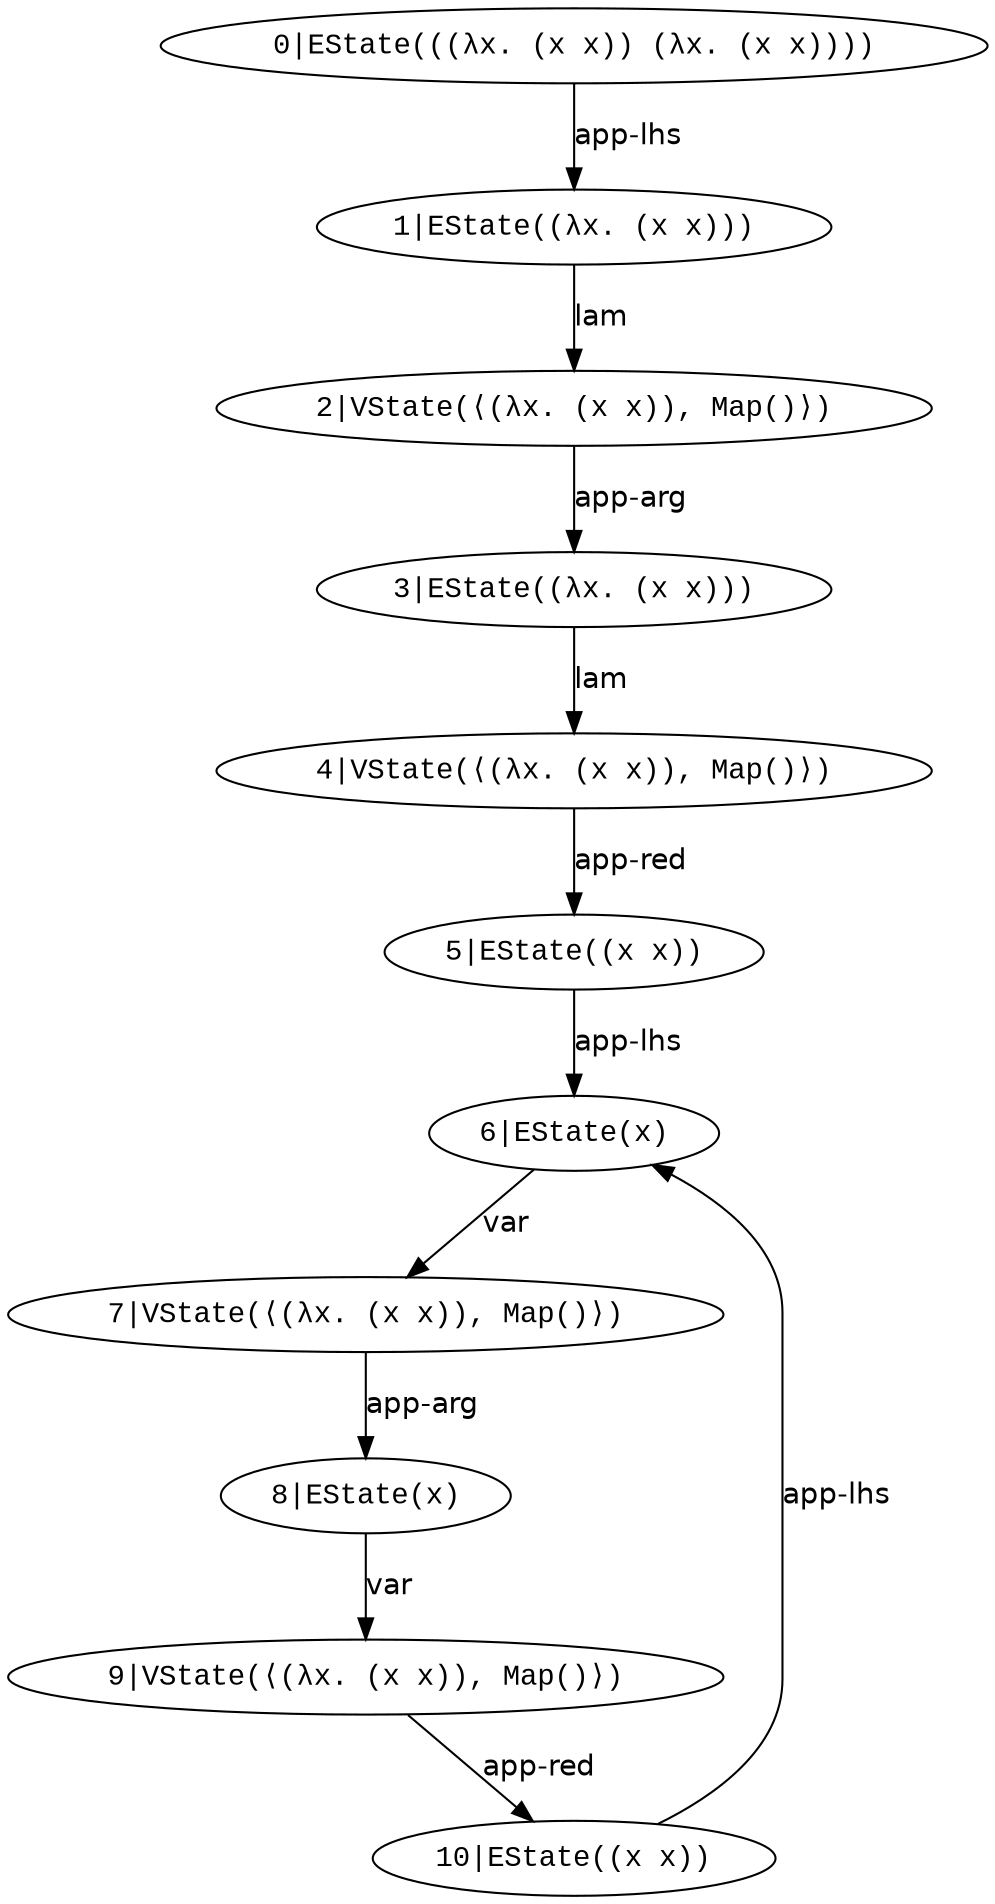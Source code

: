 digraph G {
  node [fontname = "Courier New"];
  edge [fontname = "helvetica"];
  0 -> 1 [label="app-lhs"];
  1 -> 2 [label="lam"];
  2 -> 3 [label="app-arg"];
  3 -> 4 [label="lam"];
  4 -> 5 [label="app-red"];
  5 -> 6 [label="app-lhs"];
  6 -> 7 [label="var"];
  7 -> 8 [label="app-arg"];
  8 -> 9 [label="var"];
  9 -> 10 [label="app-red"];
  10 -> 6 [label="app-lhs"];
  5 [label="5|EState((x x))"];
  10 [label="10|EState((x x))"];
  6 [label="6|EState(x)"];
  9 [label="9|VState(⟨(λx. (x x)), Map()⟩)"];
  0 [label="0|EState(((λx. (x x)) (λx. (x x))))"];
  4 [label="4|VState(⟨(λx. (x x)), Map()⟩)"];
  1 [label="1|EState((λx. (x x)))"];
  8 [label="8|EState(x)"];
  3 [label="3|EState((λx. (x x)))"];
  7 [label="7|VState(⟨(λx. (x x)), Map()⟩)"];
  2 [label="2|VState(⟨(λx. (x x)), Map()⟩)"];
}
